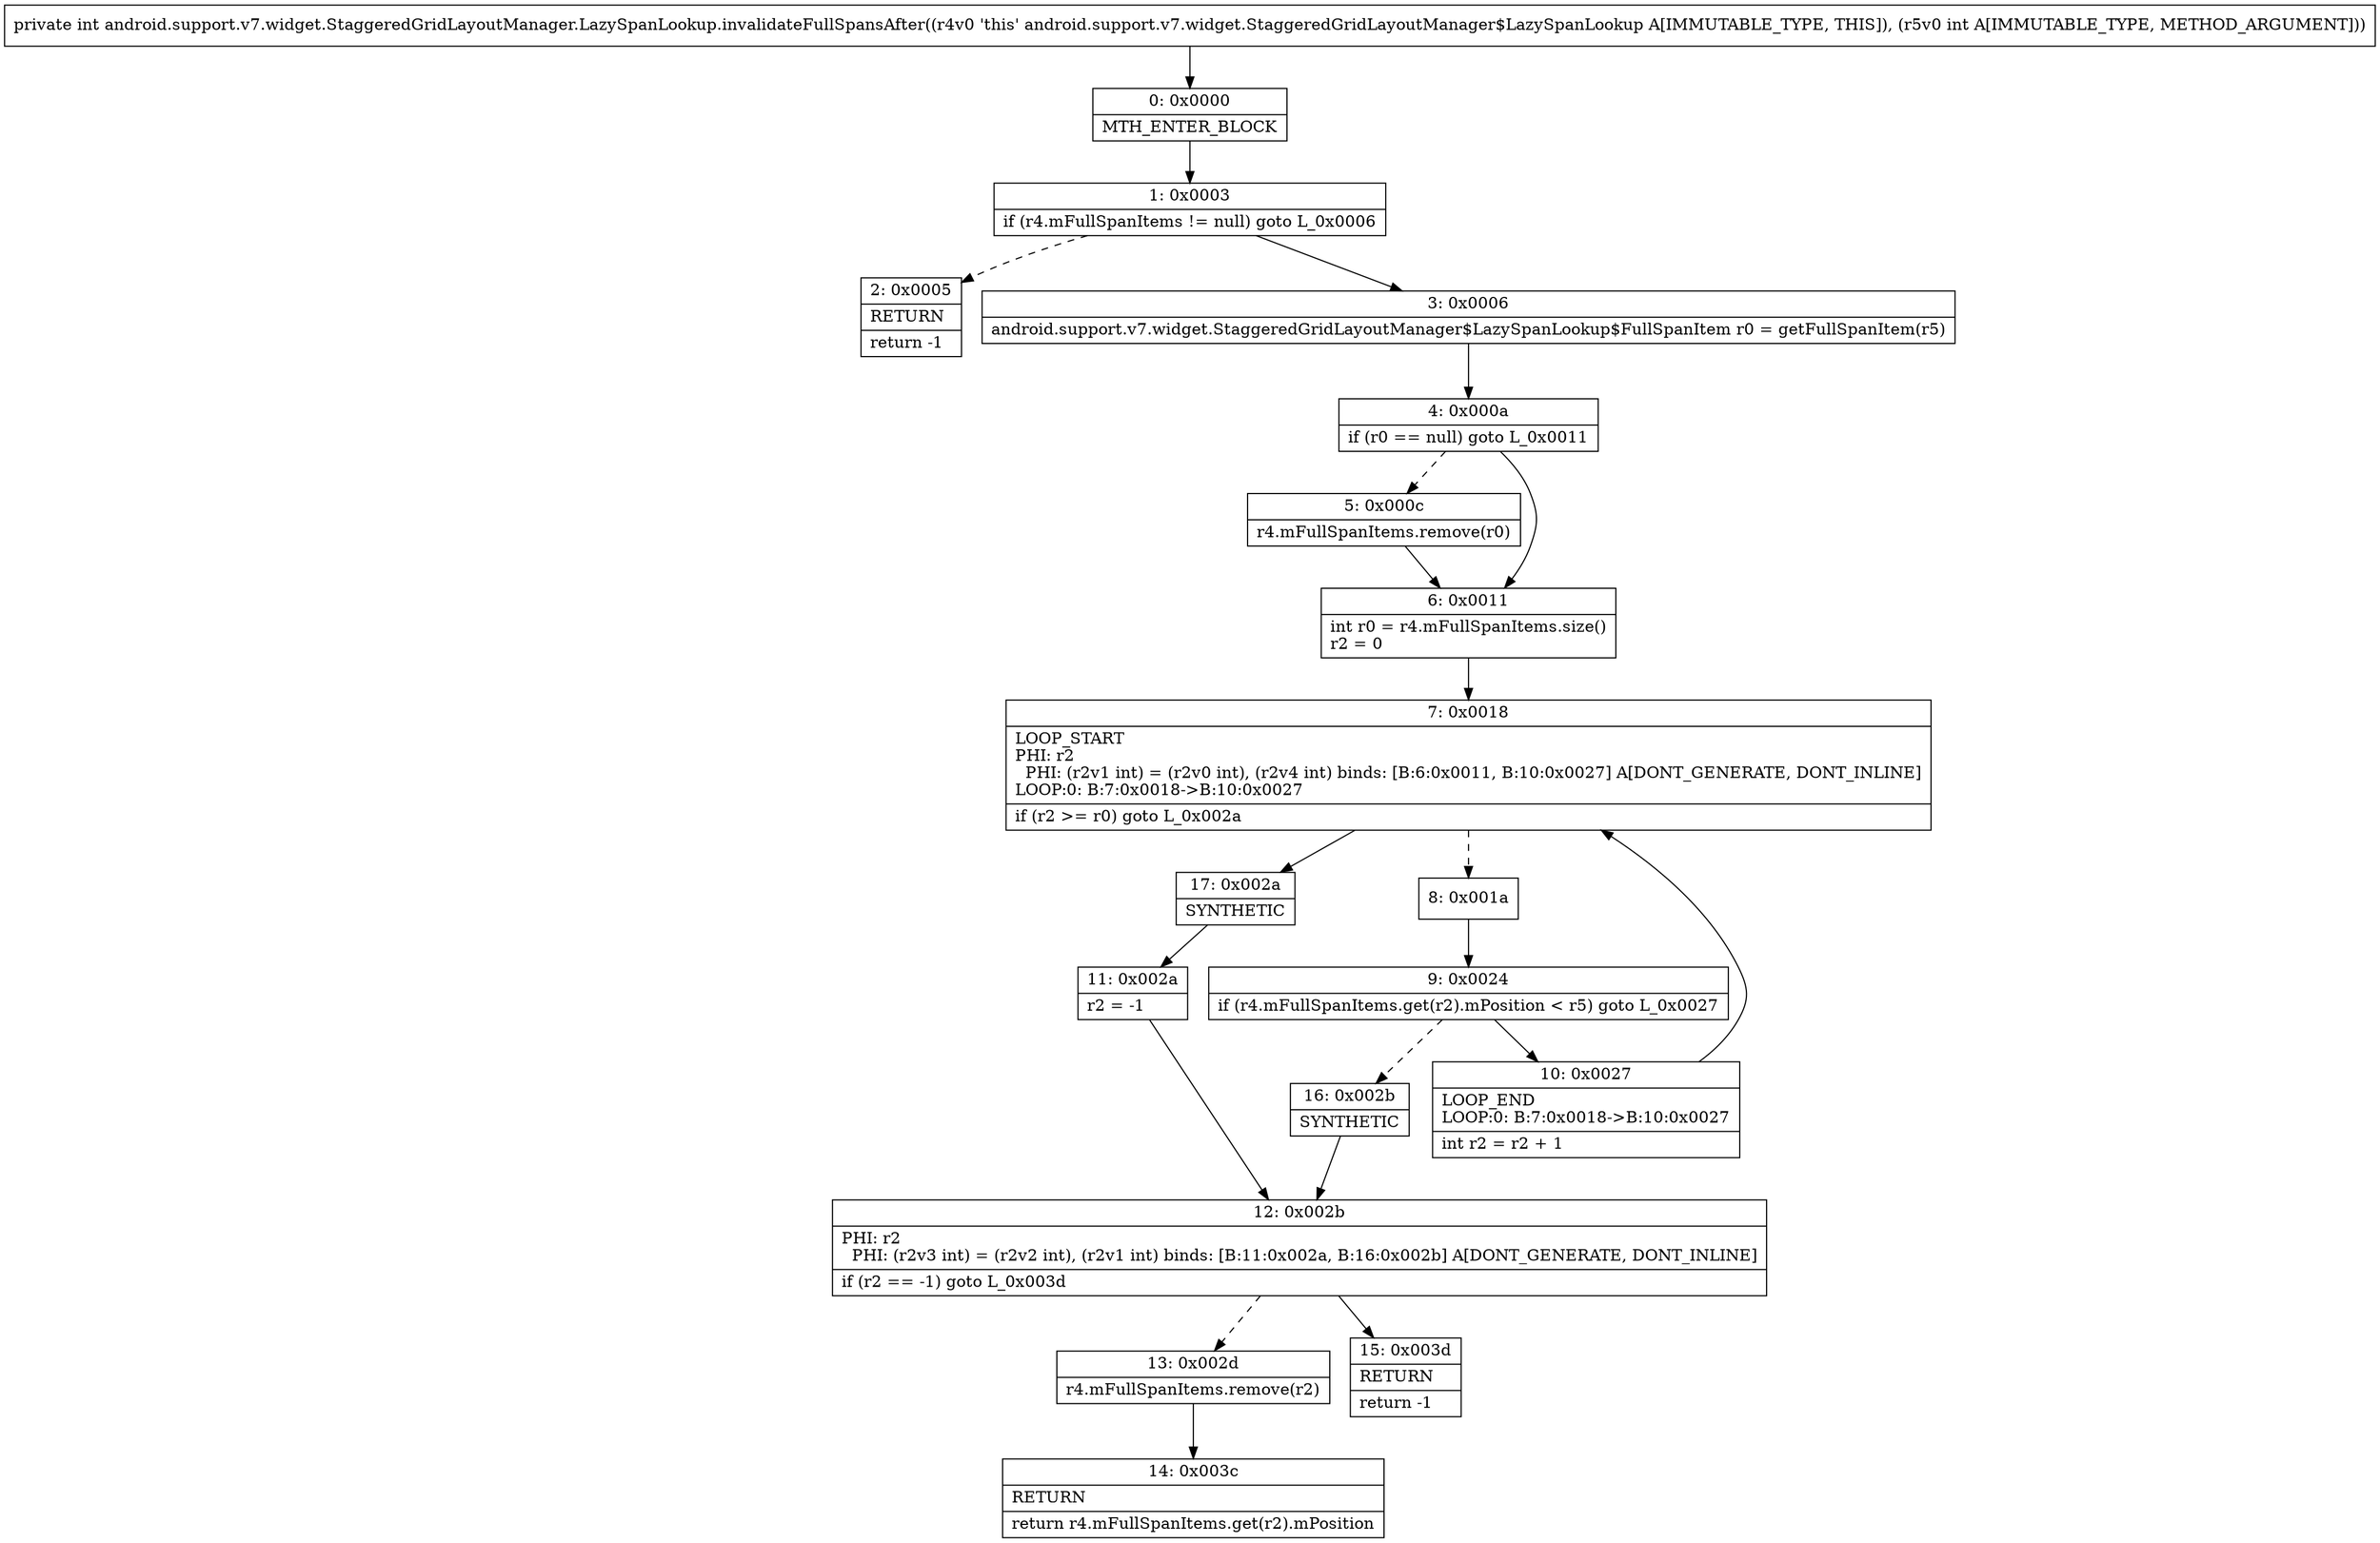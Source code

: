 digraph "CFG forandroid.support.v7.widget.StaggeredGridLayoutManager.LazySpanLookup.invalidateFullSpansAfter(I)I" {
Node_0 [shape=record,label="{0\:\ 0x0000|MTH_ENTER_BLOCK\l}"];
Node_1 [shape=record,label="{1\:\ 0x0003|if (r4.mFullSpanItems != null) goto L_0x0006\l}"];
Node_2 [shape=record,label="{2\:\ 0x0005|RETURN\l|return \-1\l}"];
Node_3 [shape=record,label="{3\:\ 0x0006|android.support.v7.widget.StaggeredGridLayoutManager$LazySpanLookup$FullSpanItem r0 = getFullSpanItem(r5)\l}"];
Node_4 [shape=record,label="{4\:\ 0x000a|if (r0 == null) goto L_0x0011\l}"];
Node_5 [shape=record,label="{5\:\ 0x000c|r4.mFullSpanItems.remove(r0)\l}"];
Node_6 [shape=record,label="{6\:\ 0x0011|int r0 = r4.mFullSpanItems.size()\lr2 = 0\l}"];
Node_7 [shape=record,label="{7\:\ 0x0018|LOOP_START\lPHI: r2 \l  PHI: (r2v1 int) = (r2v0 int), (r2v4 int) binds: [B:6:0x0011, B:10:0x0027] A[DONT_GENERATE, DONT_INLINE]\lLOOP:0: B:7:0x0018\-\>B:10:0x0027\l|if (r2 \>= r0) goto L_0x002a\l}"];
Node_8 [shape=record,label="{8\:\ 0x001a}"];
Node_9 [shape=record,label="{9\:\ 0x0024|if (r4.mFullSpanItems.get(r2).mPosition \< r5) goto L_0x0027\l}"];
Node_10 [shape=record,label="{10\:\ 0x0027|LOOP_END\lLOOP:0: B:7:0x0018\-\>B:10:0x0027\l|int r2 = r2 + 1\l}"];
Node_11 [shape=record,label="{11\:\ 0x002a|r2 = \-1\l}"];
Node_12 [shape=record,label="{12\:\ 0x002b|PHI: r2 \l  PHI: (r2v3 int) = (r2v2 int), (r2v1 int) binds: [B:11:0x002a, B:16:0x002b] A[DONT_GENERATE, DONT_INLINE]\l|if (r2 == \-1) goto L_0x003d\l}"];
Node_13 [shape=record,label="{13\:\ 0x002d|r4.mFullSpanItems.remove(r2)\l}"];
Node_14 [shape=record,label="{14\:\ 0x003c|RETURN\l|return r4.mFullSpanItems.get(r2).mPosition\l}"];
Node_15 [shape=record,label="{15\:\ 0x003d|RETURN\l|return \-1\l}"];
Node_16 [shape=record,label="{16\:\ 0x002b|SYNTHETIC\l}"];
Node_17 [shape=record,label="{17\:\ 0x002a|SYNTHETIC\l}"];
MethodNode[shape=record,label="{private int android.support.v7.widget.StaggeredGridLayoutManager.LazySpanLookup.invalidateFullSpansAfter((r4v0 'this' android.support.v7.widget.StaggeredGridLayoutManager$LazySpanLookup A[IMMUTABLE_TYPE, THIS]), (r5v0 int A[IMMUTABLE_TYPE, METHOD_ARGUMENT])) }"];
MethodNode -> Node_0;
Node_0 -> Node_1;
Node_1 -> Node_2[style=dashed];
Node_1 -> Node_3;
Node_3 -> Node_4;
Node_4 -> Node_5[style=dashed];
Node_4 -> Node_6;
Node_5 -> Node_6;
Node_6 -> Node_7;
Node_7 -> Node_8[style=dashed];
Node_7 -> Node_17;
Node_8 -> Node_9;
Node_9 -> Node_10;
Node_9 -> Node_16[style=dashed];
Node_10 -> Node_7;
Node_11 -> Node_12;
Node_12 -> Node_13[style=dashed];
Node_12 -> Node_15;
Node_13 -> Node_14;
Node_16 -> Node_12;
Node_17 -> Node_11;
}

